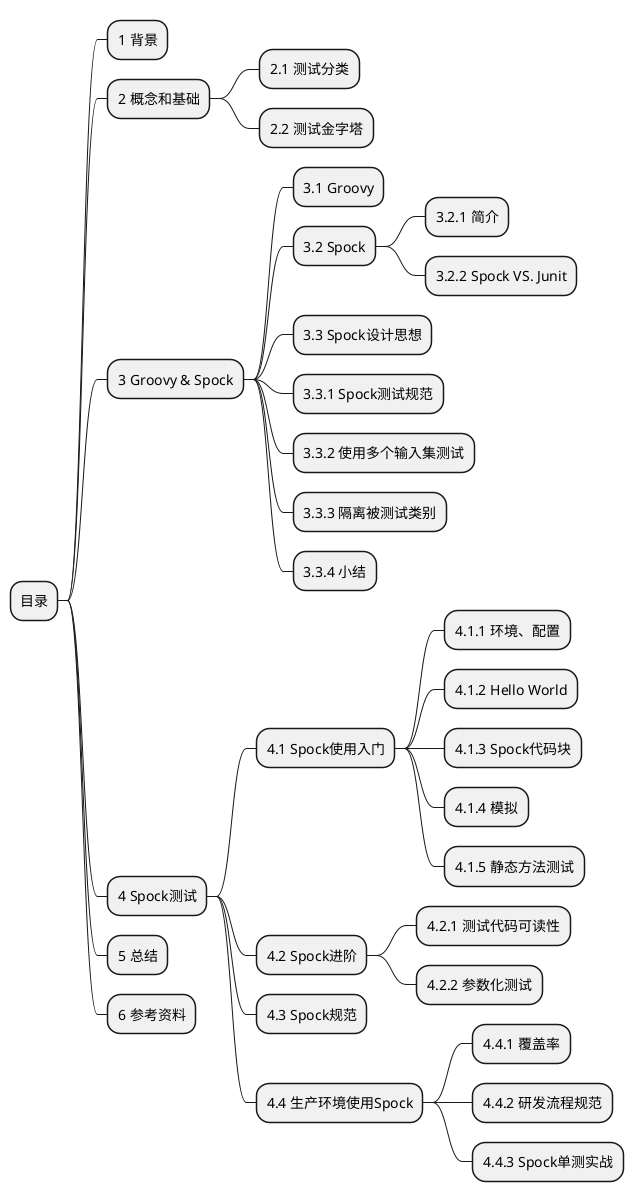 @startmindmap
* 目录
** 1 背景
** 2 概念和基础
*** 2.1 测试分类
*** 2.2 测试金字塔
** 3 Groovy & Spock
*** 3.1 Groovy
*** 3.2 Spock
**** 3.2.1 简介
**** 3.2.2 Spock VS. Junit
*** 3.3 Spock设计思想
*** 3.3.1 Spock测试规范
*** 3.3.2 使用多个输入集测试
*** 3.3.3 隔离被测试类别
*** 3.3.4 小结
** 4 Spock测试
*** 4.1 Spock使用入门
**** 4.1.1 环境、配置
**** 4.1.2 Hello World
**** 4.1.3 Spock代码块
**** 4.1.4 模拟
**** 4.1.5 静态方法测试
*** 4.2 Spock进阶
**** 4.2.1 测试代码可读性
**** 4.2.2 参数化测试
*** 4.3 Spock规范
*** 4.4 生产环境使用Spock
**** 4.4.1 覆盖率
**** 4.4.2 研发流程规范
**** 4.4.3 Spock单测实战
** 5 总结
** 6 参考资料

@endmindmap